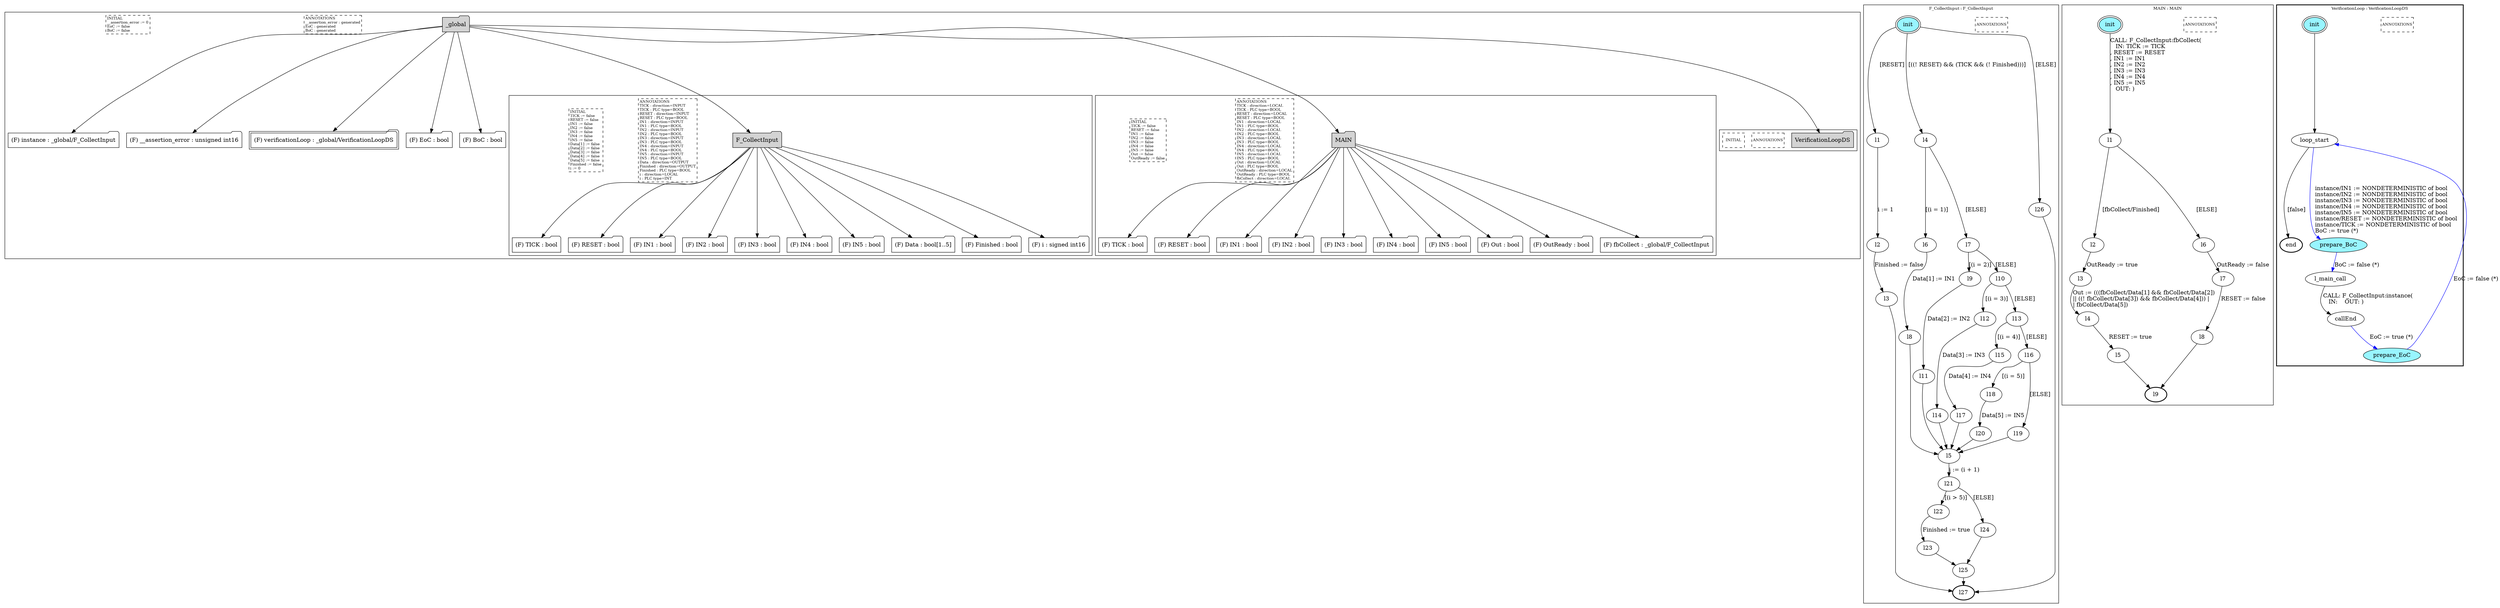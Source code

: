 digraph G {
	subgraph cluster__global1788408659 {
		node [shape="folder", style="filled"];
		//label="_global";
		_global1788408659 [label="_global"];
		_global1788408659 -> instance980326486;
		instance980326486 [label = "(F) instance : _global/F_CollectInput", fillcolor="white" ];
		_global1788408659 -> __assertion_error2050410554;
		__assertion_error2050410554 [label = "(F) __assertion_error : unsigned int16", fillcolor="white" ];
		_global1788408659 -> verificationLoop1659321014;
		verificationLoop1659321014 [label = "(F) verificationLoop : _global/VerificationLoopDS", fillcolor="white" , peripheries=2];
		_global1788408659 -> EoC1453347620;
		EoC1453347620 [label = "(F) EoC : bool", fillcolor="white" ];
		_global1788408659 -> BoC345679794;
		BoC345679794 [label = "(F) BoC : bool", fillcolor="white" ];
		_global1788408659 -> F_CollectInput62085016;
		subgraph cluster_F_CollectInput62085016 {
			node [shape="folder", style="filled"];
			//label="F_CollectInput";
			F_CollectInput62085016 [label="F_CollectInput"];
			F_CollectInput62085016 -> TICK822958001;
			TICK822958001 [label = "(F) TICK : bool", fillcolor="white" ];
			F_CollectInput62085016 -> RESET1179830093;
			RESET1179830093 [label = "(F) RESET : bool", fillcolor="white" ];
			F_CollectInput62085016 -> IN12078887126;
			IN12078887126 [label = "(F) IN1 : bool", fillcolor="white" ];
			F_CollectInput62085016 -> IN21824819735;
			IN21824819735 [label = "(F) IN2 : bool", fillcolor="white" ];
			F_CollectInput62085016 -> IN31925489578;
			IN31925489578 [label = "(F) IN3 : bool", fillcolor="white" ];
			F_CollectInput62085016 -> IN4810582118;
			IN4810582118 [label = "(F) IN4 : bool", fillcolor="white" ];
			F_CollectInput62085016 -> IN5383852959;
			IN5383852959 [label = "(F) IN5 : bool", fillcolor="white" ];
			F_CollectInput62085016 -> Data1415390560;
			Data1415390560 [label = "(F) Data : bool[1..5]", fillcolor="white" ];
			F_CollectInput62085016 -> Finished419416684;
			Finished419416684 [label = "(F) Finished : bool", fillcolor="white" ];
			F_CollectInput62085016 -> i656898222;
			i656898222 [label = "(F) i : signed int16", fillcolor="white" ];
			
			annotations_pseudonode_F_CollectInput62085016 [
				label="ANNOTATIONS\lTICK : direction=INPUT\lTICK : PLC type=BOOL\lRESET : direction=INPUT\lRESET : PLC type=BOOL\lIN1 : direction=INPUT\lIN1 : PLC type=BOOL\lIN2 : direction=INPUT\lIN2 : PLC type=BOOL\lIN3 : direction=INPUT\lIN3 : PLC type=BOOL\lIN4 : direction=INPUT\lIN4 : PLC type=BOOL\lIN5 : direction=INPUT\lIN5 : PLC type=BOOL\lData : direction=OUTPUT\lFinished : direction=OUTPUT\lFinished : PLC type=BOOL\li : direction=LOCAL\li : PLC type=INT\l",
				fontsize=9, margin="0.04,0.04", fillcolor="white", shape="rectangle", style="dashed"];
			initamt_pseudonode_F_CollectInput62085016 [
				label="INITIAL\lTICK := false\lRESET := false\lIN1 := false\lIN2 := false\lIN3 := false\lIN4 := false\lIN5 := false\lData[1] := false\lData[2] := false\lData[3] := false\lData[4] := false\lData[5] := false\lFinished := false\li := 0\l",
				fontsize=9, margin="0.04,0.04", fillcolor="lightyellow", shape="rectangle", style="dashed"];
		}
		_global1788408659 -> MAIN683573228;
		subgraph cluster_MAIN683573228 {
			node [shape="folder", style="filled"];
			//label="MAIN";
			MAIN683573228 [label="MAIN"];
			MAIN683573228 -> TICK1605950465;
			TICK1605950465 [label = "(F) TICK : bool", fillcolor="white" ];
			MAIN683573228 -> RESET1711410537;
			RESET1711410537 [label = "(F) RESET : bool", fillcolor="white" ];
			MAIN683573228 -> IN1614482519;
			IN1614482519 [label = "(F) IN1 : bool", fillcolor="white" ];
			MAIN683573228 -> IN2394190359;
			IN2394190359 [label = "(F) IN2 : bool", fillcolor="white" ];
			MAIN683573228 -> IN31822045793;
			IN31822045793 [label = "(F) IN3 : bool", fillcolor="white" ];
			MAIN683573228 -> IN41716368074;
			IN41716368074 [label = "(F) IN4 : bool", fillcolor="white" ];
			MAIN683573228 -> IN51065774928;
			IN51065774928 [label = "(F) IN5 : bool", fillcolor="white" ];
			MAIN683573228 -> Out774840504;
			Out774840504 [label = "(F) Out : bool", fillcolor="white" ];
			MAIN683573228 -> OutReady1801196366;
			OutReady1801196366 [label = "(F) OutReady : bool", fillcolor="white" ];
			MAIN683573228 -> fbCollect307148861;
			fbCollect307148861 [label = "(F) fbCollect : _global/F_CollectInput", fillcolor="white" ];
			
			annotations_pseudonode_MAIN683573228 [
				label="ANNOTATIONS\lTICK : direction=LOCAL\lTICK : PLC type=BOOL\lRESET : direction=LOCAL\lRESET : PLC type=BOOL\lIN1 : direction=LOCAL\lIN1 : PLC type=BOOL\lIN2 : direction=LOCAL\lIN2 : PLC type=BOOL\lIN3 : direction=LOCAL\lIN3 : PLC type=BOOL\lIN4 : direction=LOCAL\lIN4 : PLC type=BOOL\lIN5 : direction=LOCAL\lIN5 : PLC type=BOOL\lOut : direction=LOCAL\lOut : PLC type=BOOL\lOutReady : direction=LOCAL\lOutReady : PLC type=BOOL\lfbCollect : direction=LOCAL\l",
				fontsize=9, margin="0.04,0.04", fillcolor="white", shape="rectangle", style="dashed"];
			initamt_pseudonode_MAIN683573228 [
				label="INITIAL\lTICK := false\lRESET := false\lIN1 := false\lIN2 := false\lIN3 := false\lIN4 := false\lIN5 := false\lOut := false\lOutReady := false\l",
				fontsize=9, margin="0.04,0.04", fillcolor="lightyellow", shape="rectangle", style="dashed"];
		}
		_global1788408659 -> VerificationLoopDS992054388;
		subgraph cluster_VerificationLoopDS992054388 {
			node [shape="folder", style="filled"];
			//label="VerificationLoopDS";
			VerificationLoopDS992054388 [label="VerificationLoopDS"];
			
			annotations_pseudonode_VerificationLoopDS992054388 [
				label="ANNOTATIONS",
				fontsize=9, margin="0.04,0.04", fillcolor="white", shape="rectangle", style="dashed"];
			initamt_pseudonode_VerificationLoopDS992054388 [
				label="INITIAL",
				fontsize=9, margin="0.04,0.04", fillcolor="lightyellow", shape="rectangle", style="dashed"];
		}
		
		annotations_pseudonode__global1788408659 [
			label="ANNOTATIONS\l__assertion_error : generated\lEoC : generated\lBoC : generated\l",
			fontsize=9, margin="0.04,0.04", fillcolor="white", shape="rectangle", style="dashed"];
		initamt_pseudonode__global1788408659 [
			label="INITIAL\l__assertion_error := 0\lEoC := false\lBoC := false\l",
			fontsize=9, margin="0.04,0.04", fillcolor="lightyellow", shape="rectangle", style="dashed"];
	}
	subgraph clusterF_CollectInput {
		node [style="filled"];
		color="black";
		fontsize=10;
		ranksep=0.4;
		
		label="F_CollectInput : F_CollectInput";
		
		annotations_pseudonode_F_CollectInput [
			label="ANNOTATIONS",
			fontsize=9, margin="0.04,0.04", fillcolor="white", shape="rectangle", style="dashed"];
		
		init_F_CollectInput [label="init", color="black", fillcolor="cadetblue1", peripheries=2, shape="ellipse"];
		l1_F_CollectInput [label="l1", color="black", fillcolor="white", shape="ellipse"];
		l2_F_CollectInput [label="l2", color="black", fillcolor="white", shape="ellipse"];
		l3_F_CollectInput [label="l3", color="black", fillcolor="white", shape="ellipse"];
		l4_F_CollectInput [label="l4", color="black", fillcolor="white", shape="ellipse"];
		l5_F_CollectInput [label="l5", color="black", fillcolor="white", shape="ellipse"];
		l6_F_CollectInput [label="l6", color="black", fillcolor="white", shape="ellipse"];
		l7_F_CollectInput [label="l7", color="black", fillcolor="white", shape="ellipse"];
		l8_F_CollectInput [label="l8", color="black", fillcolor="white", shape="ellipse"];
		l9_F_CollectInput [label="l9", color="black", fillcolor="white", shape="ellipse"];
		l10_F_CollectInput [label="l10", color="black", fillcolor="white", shape="ellipse"];
		l11_F_CollectInput [label="l11", color="black", fillcolor="white", shape="ellipse"];
		l12_F_CollectInput [label="l12", color="black", fillcolor="white", shape="ellipse"];
		l13_F_CollectInput [label="l13", color="black", fillcolor="white", shape="ellipse"];
		l14_F_CollectInput [label="l14", color="black", fillcolor="white", shape="ellipse"];
		l15_F_CollectInput [label="l15", color="black", fillcolor="white", shape="ellipse"];
		l16_F_CollectInput [label="l16", color="black", fillcolor="white", shape="ellipse"];
		l17_F_CollectInput [label="l17", color="black", fillcolor="white", shape="ellipse"];
		l18_F_CollectInput [label="l18", color="black", fillcolor="white", shape="ellipse"];
		l19_F_CollectInput [label="l19", color="black", fillcolor="white", shape="ellipse"];
		l20_F_CollectInput [label="l20", color="black", fillcolor="white", shape="ellipse"];
		l21_F_CollectInput [label="l21", color="black", fillcolor="white", shape="ellipse"];
		l22_F_CollectInput [label="l22", color="black", fillcolor="white", shape="ellipse"];
		l23_F_CollectInput [label="l23", color="black", fillcolor="white", shape="ellipse"];
		l24_F_CollectInput [label="l24", color="black", fillcolor="white", shape="ellipse"];
		l25_F_CollectInput [label="l25", color="black", fillcolor="white", shape="ellipse"];
		l26_F_CollectInput [label="l26", color="black", fillcolor="white", shape="ellipse"];
		l27_F_CollectInput [label="l27", color="black", fillcolor="white", style=bold, shape="ellipse"];
		init_F_CollectInput -> l1_F_CollectInput [color="black", label="[RESET]"];
		l1_F_CollectInput -> l2_F_CollectInput [color="black", label="i := 1"];
		l2_F_CollectInput -> l3_F_CollectInput [color="black", label="Finished := false"];
		init_F_CollectInput -> l4_F_CollectInput [color="black", label="[((! RESET) && (TICK && (! Finished)))]"];
		l4_F_CollectInput -> l6_F_CollectInput [color="black", label="[(i = 1)]"];
		l4_F_CollectInput -> l7_F_CollectInput [color="black", label="[ELSE]"];
		l6_F_CollectInput -> l8_F_CollectInput [color="black", label="Data[1] := IN1"];
		l8_F_CollectInput -> l5_F_CollectInput [color="black", label=""];
		l7_F_CollectInput -> l9_F_CollectInput [color="black", label="[(i = 2)]"];
		l7_F_CollectInput -> l10_F_CollectInput [color="black", label="[ELSE]"];
		l9_F_CollectInput -> l11_F_CollectInput [color="black", label="Data[2] := IN2"];
		l11_F_CollectInput -> l5_F_CollectInput [color="black", label=""];
		l10_F_CollectInput -> l12_F_CollectInput [color="black", label="[(i = 3)]"];
		l10_F_CollectInput -> l13_F_CollectInput [color="black", label="[ELSE]"];
		l12_F_CollectInput -> l14_F_CollectInput [color="black", label="Data[3] := IN3"];
		l14_F_CollectInput -> l5_F_CollectInput [color="black", label=""];
		l13_F_CollectInput -> l15_F_CollectInput [color="black", label="[(i = 4)]"];
		l13_F_CollectInput -> l16_F_CollectInput [color="black", label="[ELSE]"];
		l15_F_CollectInput -> l17_F_CollectInput [color="black", label="Data[4] := IN4"];
		l17_F_CollectInput -> l5_F_CollectInput [color="black", label=""];
		l16_F_CollectInput -> l18_F_CollectInput [color="black", label="[(i = 5)]"];
		l16_F_CollectInput -> l19_F_CollectInput [color="black", label="[ELSE]"];
		l18_F_CollectInput -> l20_F_CollectInput [color="black", label="Data[5] := IN5"];
		l20_F_CollectInput -> l5_F_CollectInput [color="black", label=""];
		l19_F_CollectInput -> l5_F_CollectInput [color="black", label=""];
		l5_F_CollectInput -> l21_F_CollectInput [color="black", label="i := (i + 1)"];
		l21_F_CollectInput -> l22_F_CollectInput [color="black", label="[(i > 5)]"];
		l22_F_CollectInput -> l23_F_CollectInput [color="black", label="Finished := true"];
		l21_F_CollectInput -> l24_F_CollectInput [color="black", label="[ELSE]"];
		l23_F_CollectInput -> l25_F_CollectInput [color="black", label=""];
		l24_F_CollectInput -> l25_F_CollectInput [color="black", label=""];
		init_F_CollectInput -> l26_F_CollectInput [color="black", label="[ELSE]"];
		l3_F_CollectInput -> l27_F_CollectInput [color="black", label=""];
		l25_F_CollectInput -> l27_F_CollectInput [color="black", label=""];
		l26_F_CollectInput -> l27_F_CollectInput [color="black", label=""];
	}
	subgraph clusterMAIN {
		node [style="filled"];
		color="black";
		fontsize=10;
		ranksep=0.4;
		
		label="MAIN : MAIN";
		
		annotations_pseudonode_MAIN [
			label="ANNOTATIONS",
			fontsize=9, margin="0.04,0.04", fillcolor="white", shape="rectangle", style="dashed"];
		
		init_MAIN [label="init", color="black", fillcolor="cadetblue1", peripheries=2, shape="ellipse"];
		l1_MAIN [label="l1", color="black", fillcolor="white", shape="ellipse"];
		l2_MAIN [label="l2", color="black", fillcolor="white", shape="ellipse"];
		l3_MAIN [label="l3", color="black", fillcolor="white", shape="ellipse"];
		l4_MAIN [label="l4", color="black", fillcolor="white", shape="ellipse"];
		l5_MAIN [label="l5", color="black", fillcolor="white", shape="ellipse"];
		l6_MAIN [label="l6", color="black", fillcolor="white", shape="ellipse"];
		l7_MAIN [label="l7", color="black", fillcolor="white", shape="ellipse"];
		l8_MAIN [label="l8", color="black", fillcolor="white", shape="ellipse"];
		l9_MAIN [label="l9", color="black", fillcolor="white", style=bold, shape="ellipse"];
		init_MAIN -> l1_MAIN [color="black", label="CALL: F_CollectInput:fbCollect(\l   IN: TICK := TICK\l, RESET := RESET\l, IN1 := IN1\l, IN2 := IN2\l, IN3 := IN3\l, IN4 := IN4\l, IN5 := IN5\l   OUT: )\l"];
		l1_MAIN -> l2_MAIN [color="black", label="[fbCollect/Finished]"];
		l2_MAIN -> l3_MAIN [color="black", label="OutReady := true"];
		l3_MAIN -> l4_MAIN [color="black", label="Out := (((fbCollect/Data[1] && fbCollect/Data[2]) \l|| ((! fbCollect/Data[3]) && fbCollect/Data[4])) |\l| fbCollect/Data[5])\l"];
		l4_MAIN -> l5_MAIN [color="black", label="RESET := true"];
		l1_MAIN -> l6_MAIN [color="black", label="[ELSE]"];
		l6_MAIN -> l7_MAIN [color="black", label="OutReady := false"];
		l7_MAIN -> l8_MAIN [color="black", label="RESET := false"];
		l5_MAIN -> l9_MAIN [color="black", label=""];
		l8_MAIN -> l9_MAIN [color="black", label=""];
	}
	subgraph clusterVerificationLoop {
		node [style="filled"];
		style=bold;
		color="black";
		fontsize=10;
		ranksep=0.4;
		
		label="VerificationLoop : VerificationLoopDS";
		
		annotations_pseudonode_VerificationLoop [
			label="ANNOTATIONS",
			fontsize=9, margin="0.04,0.04", fillcolor="white", shape="rectangle", style="dashed"];
		
		init_VerificationLoop [label="init", color="black", fillcolor="cadetblue1", peripheries=2, shape="ellipse"];
		end_VerificationLoop [label="end", color="black", fillcolor="cadetblue1", style=bold, shape="ellipse"];
		loop_start_VerificationLoop [label="loop_start", color="black", fillcolor="white", shape="ellipse"];
		prepare_BoC_VerificationLoop [label="prepare_BoC", color="black", fillcolor="cadetblue1", shape="ellipse"];
		l_main_call_VerificationLoop [label="l_main_call", color="black", fillcolor="white", shape="ellipse"];
		callEnd_VerificationLoop [label="callEnd", color="black", fillcolor="white", shape="ellipse"];
		prepare_EoC_VerificationLoop [label="prepare_EoC", color="black", fillcolor="cadetblue1", shape="ellipse"];
		init_VerificationLoop -> loop_start_VerificationLoop [color="black", label=""];
		loop_start_VerificationLoop -> prepare_BoC_VerificationLoop [color="blue", label="instance/IN1 := NONDETERMINISTIC of bool\linstance/IN2 := NONDETERMINISTIC of bool\linstance/IN3 := NONDETERMINISTIC of bool\linstance/IN4 := NONDETERMINISTIC of bool\linstance/IN5 := NONDETERMINISTIC of bool\linstance/RESET := NONDETERMINISTIC of bool\linstance/TICK := NONDETERMINISTIC of bool\lBoC := true (*)\l"];
		prepare_BoC_VerificationLoop -> l_main_call_VerificationLoop [color="blue", label="BoC := false (*)"];
		l_main_call_VerificationLoop -> callEnd_VerificationLoop [color="black", label="CALL: F_CollectInput:instance(\l   IN:    OUT: )\l"];
		callEnd_VerificationLoop -> prepare_EoC_VerificationLoop [color="blue", label="EoC := true (*)"];
		prepare_EoC_VerificationLoop -> loop_start_VerificationLoop [color="blue", label="EoC := false (*)"];
		loop_start_VerificationLoop -> end_VerificationLoop [color="black", label="[false]"];
	}
}

